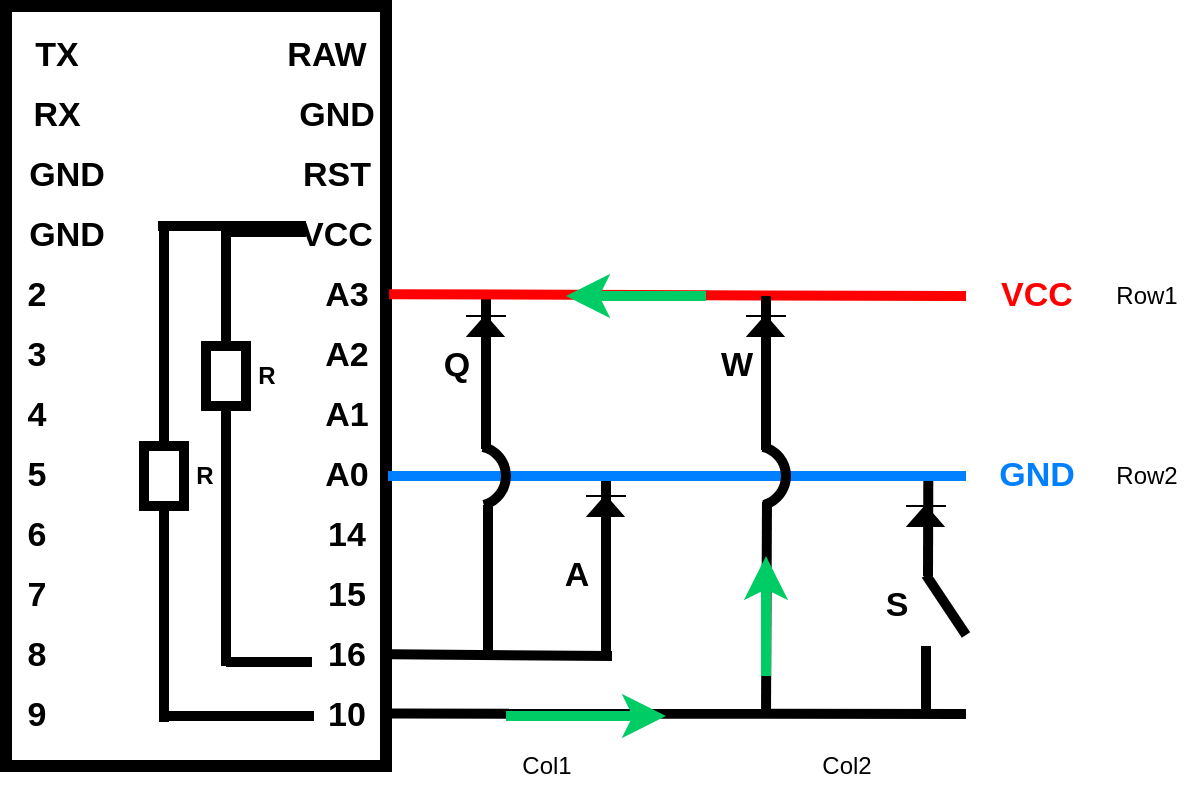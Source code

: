<mxfile version="14.2.9" type="device"><diagram id="C2yjN1yEJUf20WyYrxwK" name="Page-1"><mxGraphModel dx="-148" dy="416" grid="1" gridSize="10" guides="1" tooltips="1" connect="1" arrows="1" fold="1" page="1" pageScale="1" pageWidth="827" pageHeight="1169" math="0" shadow="0"><root><mxCell id="0"/><mxCell id="1" parent="0"/><mxCell id="X-YxIWdQ7ichsXQ55MM6-1" value="" style="rounded=0;whiteSpace=wrap;html=1;strokeWidth=6;fontStyle=1;fontSize=17;" vertex="1" parent="1"><mxGeometry x="1560" y="115" width="190" height="380" as="geometry"/></mxCell><mxCell id="X-YxIWdQ7ichsXQ55MM6-2" value="10&lt;br style=&quot;font-size: 17px;&quot;&gt;" style="text;html=1;align=center;verticalAlign=middle;resizable=0;points=[];autosize=1;fontStyle=1;fontSize=17;" vertex="1" parent="1"><mxGeometry x="1715" y="455" width="30" height="30" as="geometry"/></mxCell><mxCell id="X-YxIWdQ7ichsXQ55MM6-3" value="16" style="text;html=1;align=center;verticalAlign=middle;resizable=0;points=[];autosize=1;fontStyle=1;fontSize=17;" vertex="1" parent="1"><mxGeometry x="1715" y="425" width="30" height="30" as="geometry"/></mxCell><mxCell id="X-YxIWdQ7ichsXQ55MM6-4" value="15" style="text;html=1;align=center;verticalAlign=middle;resizable=0;points=[];autosize=1;fontStyle=1;fontSize=17;" vertex="1" parent="1"><mxGeometry x="1715" y="395" width="30" height="30" as="geometry"/></mxCell><mxCell id="X-YxIWdQ7ichsXQ55MM6-5" value="14" style="text;html=1;align=center;verticalAlign=middle;resizable=0;points=[];autosize=1;fontStyle=1;fontSize=17;" vertex="1" parent="1"><mxGeometry x="1715" y="365" width="30" height="30" as="geometry"/></mxCell><mxCell id="X-YxIWdQ7ichsXQ55MM6-6" value="A0" style="text;html=1;align=center;verticalAlign=middle;resizable=0;points=[];autosize=1;fontStyle=1;fontSize=17;" vertex="1" parent="1"><mxGeometry x="1710" y="335" width="40" height="30" as="geometry"/></mxCell><mxCell id="X-YxIWdQ7ichsXQ55MM6-7" value="A1" style="text;html=1;align=center;verticalAlign=middle;resizable=0;points=[];autosize=1;fontStyle=1;fontSize=17;" vertex="1" parent="1"><mxGeometry x="1710" y="305" width="40" height="30" as="geometry"/></mxCell><mxCell id="X-YxIWdQ7ichsXQ55MM6-8" value="A2" style="text;html=1;align=center;verticalAlign=middle;resizable=0;points=[];autosize=1;fontStyle=1;fontSize=17;" vertex="1" parent="1"><mxGeometry x="1710" y="275" width="40" height="30" as="geometry"/></mxCell><mxCell id="X-YxIWdQ7ichsXQ55MM6-9" value="A3" style="text;html=1;align=center;verticalAlign=middle;resizable=0;points=[];autosize=1;fontStyle=1;fontSize=17;" vertex="1" parent="1"><mxGeometry x="1710" y="245" width="40" height="30" as="geometry"/></mxCell><mxCell id="X-YxIWdQ7ichsXQ55MM6-10" value="VCC" style="text;html=1;align=center;verticalAlign=middle;resizable=0;points=[];autosize=1;fontStyle=1;fontSize=17;" vertex="1" parent="1"><mxGeometry x="1700" y="215" width="50" height="30" as="geometry"/></mxCell><mxCell id="X-YxIWdQ7ichsXQ55MM6-11" value="RST" style="text;html=1;align=center;verticalAlign=middle;resizable=0;points=[];autosize=1;fontStyle=1;fontSize=17;" vertex="1" parent="1"><mxGeometry x="1700" y="185" width="50" height="30" as="geometry"/></mxCell><mxCell id="X-YxIWdQ7ichsXQ55MM6-12" value="GND" style="text;html=1;align=center;verticalAlign=middle;resizable=0;points=[];autosize=1;fontStyle=1;fontSize=17;" vertex="1" parent="1"><mxGeometry x="1700" y="155" width="50" height="30" as="geometry"/></mxCell><mxCell id="X-YxIWdQ7ichsXQ55MM6-13" value="RAW" style="text;html=1;align=center;verticalAlign=middle;resizable=0;points=[];autosize=1;fontStyle=1;fontSize=17;" vertex="1" parent="1"><mxGeometry x="1690" y="125" width="60" height="30" as="geometry"/></mxCell><mxCell id="X-YxIWdQ7ichsXQ55MM6-14" value="" style="endArrow=none;html=1;strokeWidth=5;" edge="1" parent="1" source="X-YxIWdQ7ichsXQ55MM6-29"><mxGeometry width="50" height="50" relative="1" as="geometry"><mxPoint x="1670" y="324" as="sourcePoint"/><mxPoint x="1670" y="226" as="targetPoint"/></mxGeometry></mxCell><mxCell id="X-YxIWdQ7ichsXQ55MM6-15" value="9" style="text;html=1;align=center;verticalAlign=middle;resizable=0;points=[];autosize=1;fontStyle=1;fontSize=17;" vertex="1" parent="1"><mxGeometry x="1565" y="455" width="20" height="30" as="geometry"/></mxCell><mxCell id="X-YxIWdQ7ichsXQ55MM6-16" value="8" style="text;html=1;align=center;verticalAlign=middle;resizable=0;points=[];autosize=1;fontStyle=1;fontSize=17;" vertex="1" parent="1"><mxGeometry x="1565" y="425" width="20" height="30" as="geometry"/></mxCell><mxCell id="X-YxIWdQ7ichsXQ55MM6-17" value="7" style="text;html=1;align=center;verticalAlign=middle;resizable=0;points=[];autosize=1;fontStyle=1;fontSize=17;" vertex="1" parent="1"><mxGeometry x="1565" y="395" width="20" height="30" as="geometry"/></mxCell><mxCell id="X-YxIWdQ7ichsXQ55MM6-18" value="6" style="text;html=1;align=center;verticalAlign=middle;resizable=0;points=[];autosize=1;fontStyle=1;fontSize=17;" vertex="1" parent="1"><mxGeometry x="1565" y="365" width="20" height="30" as="geometry"/></mxCell><mxCell id="X-YxIWdQ7ichsXQ55MM6-19" value="5" style="text;html=1;align=center;verticalAlign=middle;resizable=0;points=[];autosize=1;fontStyle=1;fontSize=17;" vertex="1" parent="1"><mxGeometry x="1565" y="335" width="20" height="30" as="geometry"/></mxCell><mxCell id="X-YxIWdQ7ichsXQ55MM6-20" value="4" style="text;html=1;align=center;verticalAlign=middle;resizable=0;points=[];autosize=1;fontStyle=1;fontSize=17;" vertex="1" parent="1"><mxGeometry x="1565" y="305" width="20" height="30" as="geometry"/></mxCell><mxCell id="X-YxIWdQ7ichsXQ55MM6-21" value="3" style="text;html=1;align=center;verticalAlign=middle;resizable=0;points=[];autosize=1;fontStyle=1;fontSize=17;" vertex="1" parent="1"><mxGeometry x="1565" y="275" width="20" height="30" as="geometry"/></mxCell><mxCell id="X-YxIWdQ7ichsXQ55MM6-22" value="2" style="text;html=1;align=center;verticalAlign=middle;resizable=0;points=[];autosize=1;fontStyle=1;fontSize=17;" vertex="1" parent="1"><mxGeometry x="1565" y="245" width="20" height="30" as="geometry"/></mxCell><mxCell id="X-YxIWdQ7ichsXQ55MM6-23" value="GND" style="text;html=1;align=center;verticalAlign=middle;resizable=0;points=[];autosize=1;fontStyle=1;fontSize=17;" vertex="1" parent="1"><mxGeometry x="1565" y="215" width="50" height="30" as="geometry"/></mxCell><mxCell id="X-YxIWdQ7ichsXQ55MM6-24" value="GND" style="text;html=1;align=center;verticalAlign=middle;resizable=0;points=[];autosize=1;fontStyle=1;fontSize=17;" vertex="1" parent="1"><mxGeometry x="1565" y="185" width="50" height="30" as="geometry"/></mxCell><mxCell id="X-YxIWdQ7ichsXQ55MM6-25" value="RX" style="text;html=1;align=center;verticalAlign=middle;resizable=0;points=[];autosize=1;fontStyle=1;fontSize=17;" vertex="1" parent="1"><mxGeometry x="1565" y="155" width="40" height="30" as="geometry"/></mxCell><mxCell id="X-YxIWdQ7ichsXQ55MM6-26" value="TX" style="text;html=1;align=center;verticalAlign=middle;resizable=0;points=[];autosize=1;fontStyle=1;fontSize=17;" vertex="1" parent="1"><mxGeometry x="1565" y="125" width="40" height="30" as="geometry"/></mxCell><mxCell id="X-YxIWdQ7ichsXQ55MM6-27" value="R" style="text;html=1;align=center;verticalAlign=middle;resizable=0;points=[];autosize=1;strokeWidth=5;fontStyle=1" vertex="1" parent="1"><mxGeometry x="1680" y="290" width="20" height="20" as="geometry"/></mxCell><mxCell id="X-YxIWdQ7ichsXQ55MM6-28" value="" style="endArrow=none;html=1;fontSize=17;strokeWidth=5;" edge="1" parent="1"><mxGeometry width="50" height="50" relative="1" as="geometry"><mxPoint x="1710" y="228" as="sourcePoint"/><mxPoint x="1670" y="228" as="targetPoint"/></mxGeometry></mxCell><mxCell id="X-YxIWdQ7ichsXQ55MM6-29" value="" style="rounded=0;whiteSpace=wrap;html=1;strokeWidth=5;" vertex="1" parent="1"><mxGeometry x="1660" y="285" width="20" height="30" as="geometry"/></mxCell><mxCell id="X-YxIWdQ7ichsXQ55MM6-30" value="" style="endArrow=none;html=1;strokeWidth=5;" edge="1" parent="1" source="X-YxIWdQ7ichsXQ55MM6-31"><mxGeometry width="50" height="50" relative="1" as="geometry"><mxPoint x="1639" y="324.5" as="sourcePoint"/><mxPoint x="1639" y="226.5" as="targetPoint"/></mxGeometry></mxCell><mxCell id="X-YxIWdQ7ichsXQ55MM6-31" value="" style="rounded=0;whiteSpace=wrap;html=1;strokeWidth=5;" vertex="1" parent="1"><mxGeometry x="1629" y="335" width="20" height="30" as="geometry"/></mxCell><mxCell id="X-YxIWdQ7ichsXQ55MM6-32" value="" style="endArrow=none;html=1;strokeWidth=5;entryX=0.2;entryY=0.333;entryDx=0;entryDy=0;entryPerimeter=0;" edge="1" parent="1" target="X-YxIWdQ7ichsXQ55MM6-10"><mxGeometry width="50" height="50" relative="1" as="geometry"><mxPoint x="1636" y="225" as="sourcePoint"/><mxPoint x="1700" y="225" as="targetPoint"/></mxGeometry></mxCell><mxCell id="X-YxIWdQ7ichsXQ55MM6-33" value="" style="endArrow=none;html=1;strokeWidth=5;exitX=1.011;exitY=0.931;exitDx=0;exitDy=0;exitPerimeter=0;" edge="1" parent="1" source="X-YxIWdQ7ichsXQ55MM6-1"><mxGeometry width="50" height="50" relative="1" as="geometry"><mxPoint x="1752" y="475" as="sourcePoint"/><mxPoint x="2040" y="469" as="targetPoint"/></mxGeometry></mxCell><mxCell id="X-YxIWdQ7ichsXQ55MM6-34" value="" style="endArrow=none;html=1;strokeWidth=5;" edge="1" parent="1"><mxGeometry width="50" height="50" relative="1" as="geometry"><mxPoint x="1800" y="336.5" as="sourcePoint"/><mxPoint x="1800" y="260" as="targetPoint"/></mxGeometry></mxCell><mxCell id="X-YxIWdQ7ichsXQ55MM6-35" value="" style="endArrow=none;html=1;strokeWidth=5;entryX=0.5;entryY=1;entryDx=0;entryDy=0;" edge="1" parent="1" target="X-YxIWdQ7ichsXQ55MM6-31"><mxGeometry width="50" height="50" relative="1" as="geometry"><mxPoint x="1639" y="473" as="sourcePoint"/><mxPoint x="1660" y="325" as="targetPoint"/></mxGeometry></mxCell><mxCell id="X-YxIWdQ7ichsXQ55MM6-36" value="" style="endArrow=none;html=1;strokeWidth=5;" edge="1" parent="1"><mxGeometry width="50" height="50" relative="1" as="geometry"><mxPoint x="1640" y="470" as="sourcePoint"/><mxPoint x="1714" y="470" as="targetPoint"/></mxGeometry></mxCell><mxCell id="X-YxIWdQ7ichsXQ55MM6-37" value="" style="endArrow=none;html=1;strokeWidth=5;" edge="1" parent="1"><mxGeometry width="50" height="50" relative="1" as="geometry"><mxPoint x="1801" y="440" as="sourcePoint"/><mxPoint x="1801" y="364.5" as="targetPoint"/></mxGeometry></mxCell><mxCell id="X-YxIWdQ7ichsXQ55MM6-38" value="" style="endArrow=none;html=1;strokeWidth=5;" edge="1" parent="1"><mxGeometry width="50" height="50" relative="1" as="geometry"><mxPoint x="1860" y="440" as="sourcePoint"/><mxPoint x="1860" y="350" as="targetPoint"/></mxGeometry></mxCell><mxCell id="X-YxIWdQ7ichsXQ55MM6-39" value="" style="endArrow=none;html=1;strokeWidth=5;" edge="1" parent="1"><mxGeometry width="50" height="50" relative="1" as="geometry"><mxPoint x="2040" y="429.5" as="sourcePoint"/><mxPoint x="2020" y="399.5" as="targetPoint"/></mxGeometry></mxCell><mxCell id="X-YxIWdQ7ichsXQ55MM6-40" value="" style="endArrow=none;html=1;strokeWidth=5;exitX=1.039;exitY=0.471;exitDx=0;exitDy=0;exitPerimeter=0;strokeColor=#FF0000;" edge="1" parent="1" source="X-YxIWdQ7ichsXQ55MM6-9"><mxGeometry width="50" height="50" relative="1" as="geometry"><mxPoint x="1880" y="260.32" as="sourcePoint"/><mxPoint x="2040" y="260" as="targetPoint"/></mxGeometry></mxCell><mxCell id="X-YxIWdQ7ichsXQ55MM6-41" value="" style="endArrow=none;html=1;strokeWidth=5;" edge="1" parent="1"><mxGeometry width="50" height="50" relative="1" as="geometry"><mxPoint x="2020" y="470" as="sourcePoint"/><mxPoint x="2020" y="435" as="targetPoint"/></mxGeometry></mxCell><mxCell id="X-YxIWdQ7ichsXQ55MM6-42" value="" style="endArrow=none;html=1;strokeWidth=5;entryX=0.317;entryY=0.071;entryDx=0;entryDy=0;entryPerimeter=0;" edge="1" parent="1" target="X-YxIWdQ7ichsXQ55MM6-55"><mxGeometry width="50" height="50" relative="1" as="geometry"><mxPoint x="1940" y="469.5" as="sourcePoint"/><mxPoint x="1940.0" y="446.5" as="targetPoint"/></mxGeometry></mxCell><mxCell id="X-YxIWdQ7ichsXQ55MM6-43" value="" style="endArrow=none;html=1;strokeWidth=5;" edge="1" parent="1"><mxGeometry width="50" height="50" relative="1" as="geometry"><mxPoint x="2021" y="400" as="sourcePoint"/><mxPoint x="2021.16" y="350" as="targetPoint"/></mxGeometry></mxCell><mxCell id="X-YxIWdQ7ichsXQ55MM6-44" value="GND" style="text;html=1;align=center;verticalAlign=middle;resizable=0;points=[];autosize=1;fontStyle=1;fontSize=17;fontColor=#007FFF;" vertex="1" parent="1"><mxGeometry x="2050" y="335" width="50" height="30" as="geometry"/></mxCell><mxCell id="X-YxIWdQ7ichsXQ55MM6-45" value="VCC" style="text;html=1;align=center;verticalAlign=middle;resizable=0;points=[];autosize=1;fontStyle=1;fontSize=17;fontColor=#FF0000;" vertex="1" parent="1"><mxGeometry x="2050" y="245" width="50" height="30" as="geometry"/></mxCell><mxCell id="X-YxIWdQ7ichsXQ55MM6-46" value="Q" style="text;html=1;align=center;verticalAlign=middle;resizable=0;points=[];autosize=1;fontStyle=1;fontSize=17;" vertex="1" parent="1"><mxGeometry x="1770" y="280" width="30" height="30" as="geometry"/></mxCell><mxCell id="X-YxIWdQ7ichsXQ55MM6-47" value="W" style="text;html=1;align=center;verticalAlign=middle;resizable=0;points=[];autosize=1;fontStyle=1;fontSize=17;" vertex="1" parent="1"><mxGeometry x="1910" y="280" width="30" height="30" as="geometry"/></mxCell><mxCell id="X-YxIWdQ7ichsXQ55MM6-48" value="S" style="text;html=1;align=center;verticalAlign=middle;resizable=0;points=[];autosize=1;fontStyle=1;fontSize=17;" vertex="1" parent="1"><mxGeometry x="1990" y="400" width="30" height="30" as="geometry"/></mxCell><mxCell id="X-YxIWdQ7ichsXQ55MM6-49" value="A" style="text;html=1;align=center;verticalAlign=middle;resizable=0;points=[];autosize=1;fontStyle=1;fontSize=17;" vertex="1" parent="1"><mxGeometry x="1830" y="385" width="30" height="30" as="geometry"/></mxCell><mxCell id="X-YxIWdQ7ichsXQ55MM6-50" value="" style="endArrow=none;html=1;strokeWidth=5;exitX=0.5;exitY=1;exitDx=0;exitDy=0;" edge="1" parent="1" source="X-YxIWdQ7ichsXQ55MM6-29"><mxGeometry width="50" height="50" relative="1" as="geometry"><mxPoint x="1870" y="330" as="sourcePoint"/><mxPoint x="1670" y="445" as="targetPoint"/></mxGeometry></mxCell><mxCell id="X-YxIWdQ7ichsXQ55MM6-51" value="" style="endArrow=none;html=1;strokeColor=#000000;strokeWidth=5;fontColor=#000000;entryX=-0.067;entryY=0.6;entryDx=0;entryDy=0;entryPerimeter=0;" edge="1" parent="1" target="X-YxIWdQ7ichsXQ55MM6-3"><mxGeometry width="50" height="50" relative="1" as="geometry"><mxPoint x="1670" y="443" as="sourcePoint"/><mxPoint x="1920" y="280" as="targetPoint"/></mxGeometry></mxCell><mxCell id="X-YxIWdQ7ichsXQ55MM6-52" value="" style="endArrow=none;html=1;strokeColor=#000000;strokeWidth=5;fontColor=#000000;exitX=1.013;exitY=0.853;exitDx=0;exitDy=0;exitPerimeter=0;" edge="1" parent="1" source="X-YxIWdQ7ichsXQ55MM6-1"><mxGeometry width="50" height="50" relative="1" as="geometry"><mxPoint x="1750" y="380" as="sourcePoint"/><mxPoint x="1863" y="440" as="targetPoint"/></mxGeometry></mxCell><mxCell id="X-YxIWdQ7ichsXQ55MM6-53" value="" style="endArrow=none;html=1;strokeWidth=5;strokeColor=#007FFF;" edge="1" parent="1"><mxGeometry width="50" height="50" relative="1" as="geometry"><mxPoint x="1751" y="350" as="sourcePoint"/><mxPoint x="2040" y="350" as="targetPoint"/></mxGeometry></mxCell><mxCell id="X-YxIWdQ7ichsXQ55MM6-54" value="" style="verticalLabelPosition=bottom;verticalAlign=top;html=1;shape=mxgraph.basic.arc;startAngle=0.536;endAngle=0.958;strokeWidth=5;fillColor=#ffffff;gradientColor=#ffffff;direction=west;" vertex="1" parent="1"><mxGeometry x="1780" y="335" width="30" height="30" as="geometry"/></mxCell><mxCell id="X-YxIWdQ7ichsXQ55MM6-55" value="" style="verticalLabelPosition=bottom;verticalAlign=top;html=1;shape=mxgraph.basic.arc;startAngle=0.536;endAngle=0.958;strokeWidth=5;fillColor=#ffffff;gradientColor=#ffffff;direction=west;" vertex="1" parent="1"><mxGeometry x="1920" y="335" width="30" height="30" as="geometry"/></mxCell><mxCell id="X-YxIWdQ7ichsXQ55MM6-56" value="" style="endArrow=none;html=1;strokeColor=#000000;strokeWidth=5;fontColor=#000000;" edge="1" parent="1"><mxGeometry width="50" height="50" relative="1" as="geometry"><mxPoint x="1940" y="337" as="sourcePoint"/><mxPoint x="1940" y="260" as="targetPoint"/></mxGeometry></mxCell><mxCell id="X-YxIWdQ7ichsXQ55MM6-57" value="Row1" style="text;html=1;align=center;verticalAlign=middle;resizable=0;points=[];autosize=1;fontColor=#000000;" vertex="1" parent="1"><mxGeometry x="2105" y="250" width="50" height="20" as="geometry"/></mxCell><mxCell id="X-YxIWdQ7ichsXQ55MM6-58" value="Row2" style="text;html=1;align=center;verticalAlign=middle;resizable=0;points=[];autosize=1;fontColor=#000000;" vertex="1" parent="1"><mxGeometry x="2105" y="340" width="50" height="20" as="geometry"/></mxCell><mxCell id="X-YxIWdQ7ichsXQ55MM6-59" value="Col1" style="text;html=1;align=center;verticalAlign=middle;resizable=0;points=[];autosize=1;fontColor=#000000;" vertex="1" parent="1"><mxGeometry x="1810" y="485" width="40" height="20" as="geometry"/></mxCell><mxCell id="X-YxIWdQ7ichsXQ55MM6-60" value="Col2" style="text;html=1;align=center;verticalAlign=middle;resizable=0;points=[];autosize=1;fontColor=#000000;" vertex="1" parent="1"><mxGeometry x="1960" y="485" width="40" height="20" as="geometry"/></mxCell><mxCell id="X-YxIWdQ7ichsXQ55MM6-61" value="R" style="text;html=1;align=center;verticalAlign=middle;resizable=0;points=[];autosize=1;strokeWidth=5;fontStyle=1" vertex="1" parent="1"><mxGeometry x="1649" y="340" width="20" height="20" as="geometry"/></mxCell><mxCell id="X-YxIWdQ7ichsXQ55MM6-62" value="" style="endArrow=classic;html=1;strokeWidth=5;strokeColor=#00CC66;" edge="1" parent="1"><mxGeometry width="50" height="50" relative="1" as="geometry"><mxPoint x="1810" y="470" as="sourcePoint"/><mxPoint x="1890" y="470" as="targetPoint"/></mxGeometry></mxCell><mxCell id="X-YxIWdQ7ichsXQ55MM6-63" value="" style="endArrow=classic;html=1;strokeWidth=5;strokeColor=#00CC66;" edge="1" parent="1"><mxGeometry width="50" height="50" relative="1" as="geometry"><mxPoint x="1940" y="450" as="sourcePoint"/><mxPoint x="1940" y="390" as="targetPoint"/></mxGeometry></mxCell><mxCell id="X-YxIWdQ7ichsXQ55MM6-64" value="" style="endArrow=classic;html=1;strokeWidth=5;strokeColor=#00CC66;" edge="1" parent="1"><mxGeometry width="50" height="50" relative="1" as="geometry"><mxPoint x="1910" y="260" as="sourcePoint"/><mxPoint x="1840" y="260" as="targetPoint"/></mxGeometry></mxCell><mxCell id="X-YxIWdQ7ichsXQ55MM6-68" value="" style="triangle;whiteSpace=wrap;html=1;direction=north;fillColor=#000000;" vertex="1" parent="1"><mxGeometry x="1791" y="270" width="17.5" height="10" as="geometry"/></mxCell><mxCell id="X-YxIWdQ7ichsXQ55MM6-69" value="" style="endArrow=none;html=1;" edge="1" parent="1"><mxGeometry width="50" height="50" relative="1" as="geometry"><mxPoint x="1790" y="270" as="sourcePoint"/><mxPoint x="1810" y="270.0" as="targetPoint"/></mxGeometry></mxCell><mxCell id="X-YxIWdQ7ichsXQ55MM6-72" value="" style="triangle;whiteSpace=wrap;html=1;direction=north;fillColor=#000000;" vertex="1" parent="1"><mxGeometry x="1931" y="270" width="17.5" height="10" as="geometry"/></mxCell><mxCell id="X-YxIWdQ7ichsXQ55MM6-73" value="" style="endArrow=none;html=1;" edge="1" parent="1"><mxGeometry width="50" height="50" relative="1" as="geometry"><mxPoint x="1930" y="270" as="sourcePoint"/><mxPoint x="1950" y="270.0" as="targetPoint"/></mxGeometry></mxCell><mxCell id="X-YxIWdQ7ichsXQ55MM6-74" value="" style="triangle;whiteSpace=wrap;html=1;direction=north;fillColor=#000000;" vertex="1" parent="1"><mxGeometry x="2011" y="365" width="17.5" height="10" as="geometry"/></mxCell><mxCell id="X-YxIWdQ7ichsXQ55MM6-75" value="" style="endArrow=none;html=1;" edge="1" parent="1"><mxGeometry width="50" height="50" relative="1" as="geometry"><mxPoint x="2010" y="365" as="sourcePoint"/><mxPoint x="2030" y="365.0" as="targetPoint"/></mxGeometry></mxCell><mxCell id="X-YxIWdQ7ichsXQ55MM6-76" value="" style="triangle;whiteSpace=wrap;html=1;direction=north;fillColor=#000000;" vertex="1" parent="1"><mxGeometry x="1851" y="360" width="17.5" height="10" as="geometry"/></mxCell><mxCell id="X-YxIWdQ7ichsXQ55MM6-77" value="" style="endArrow=none;html=1;" edge="1" parent="1"><mxGeometry width="50" height="50" relative="1" as="geometry"><mxPoint x="1850" y="360" as="sourcePoint"/><mxPoint x="1870" y="360.0" as="targetPoint"/></mxGeometry></mxCell></root></mxGraphModel></diagram></mxfile>